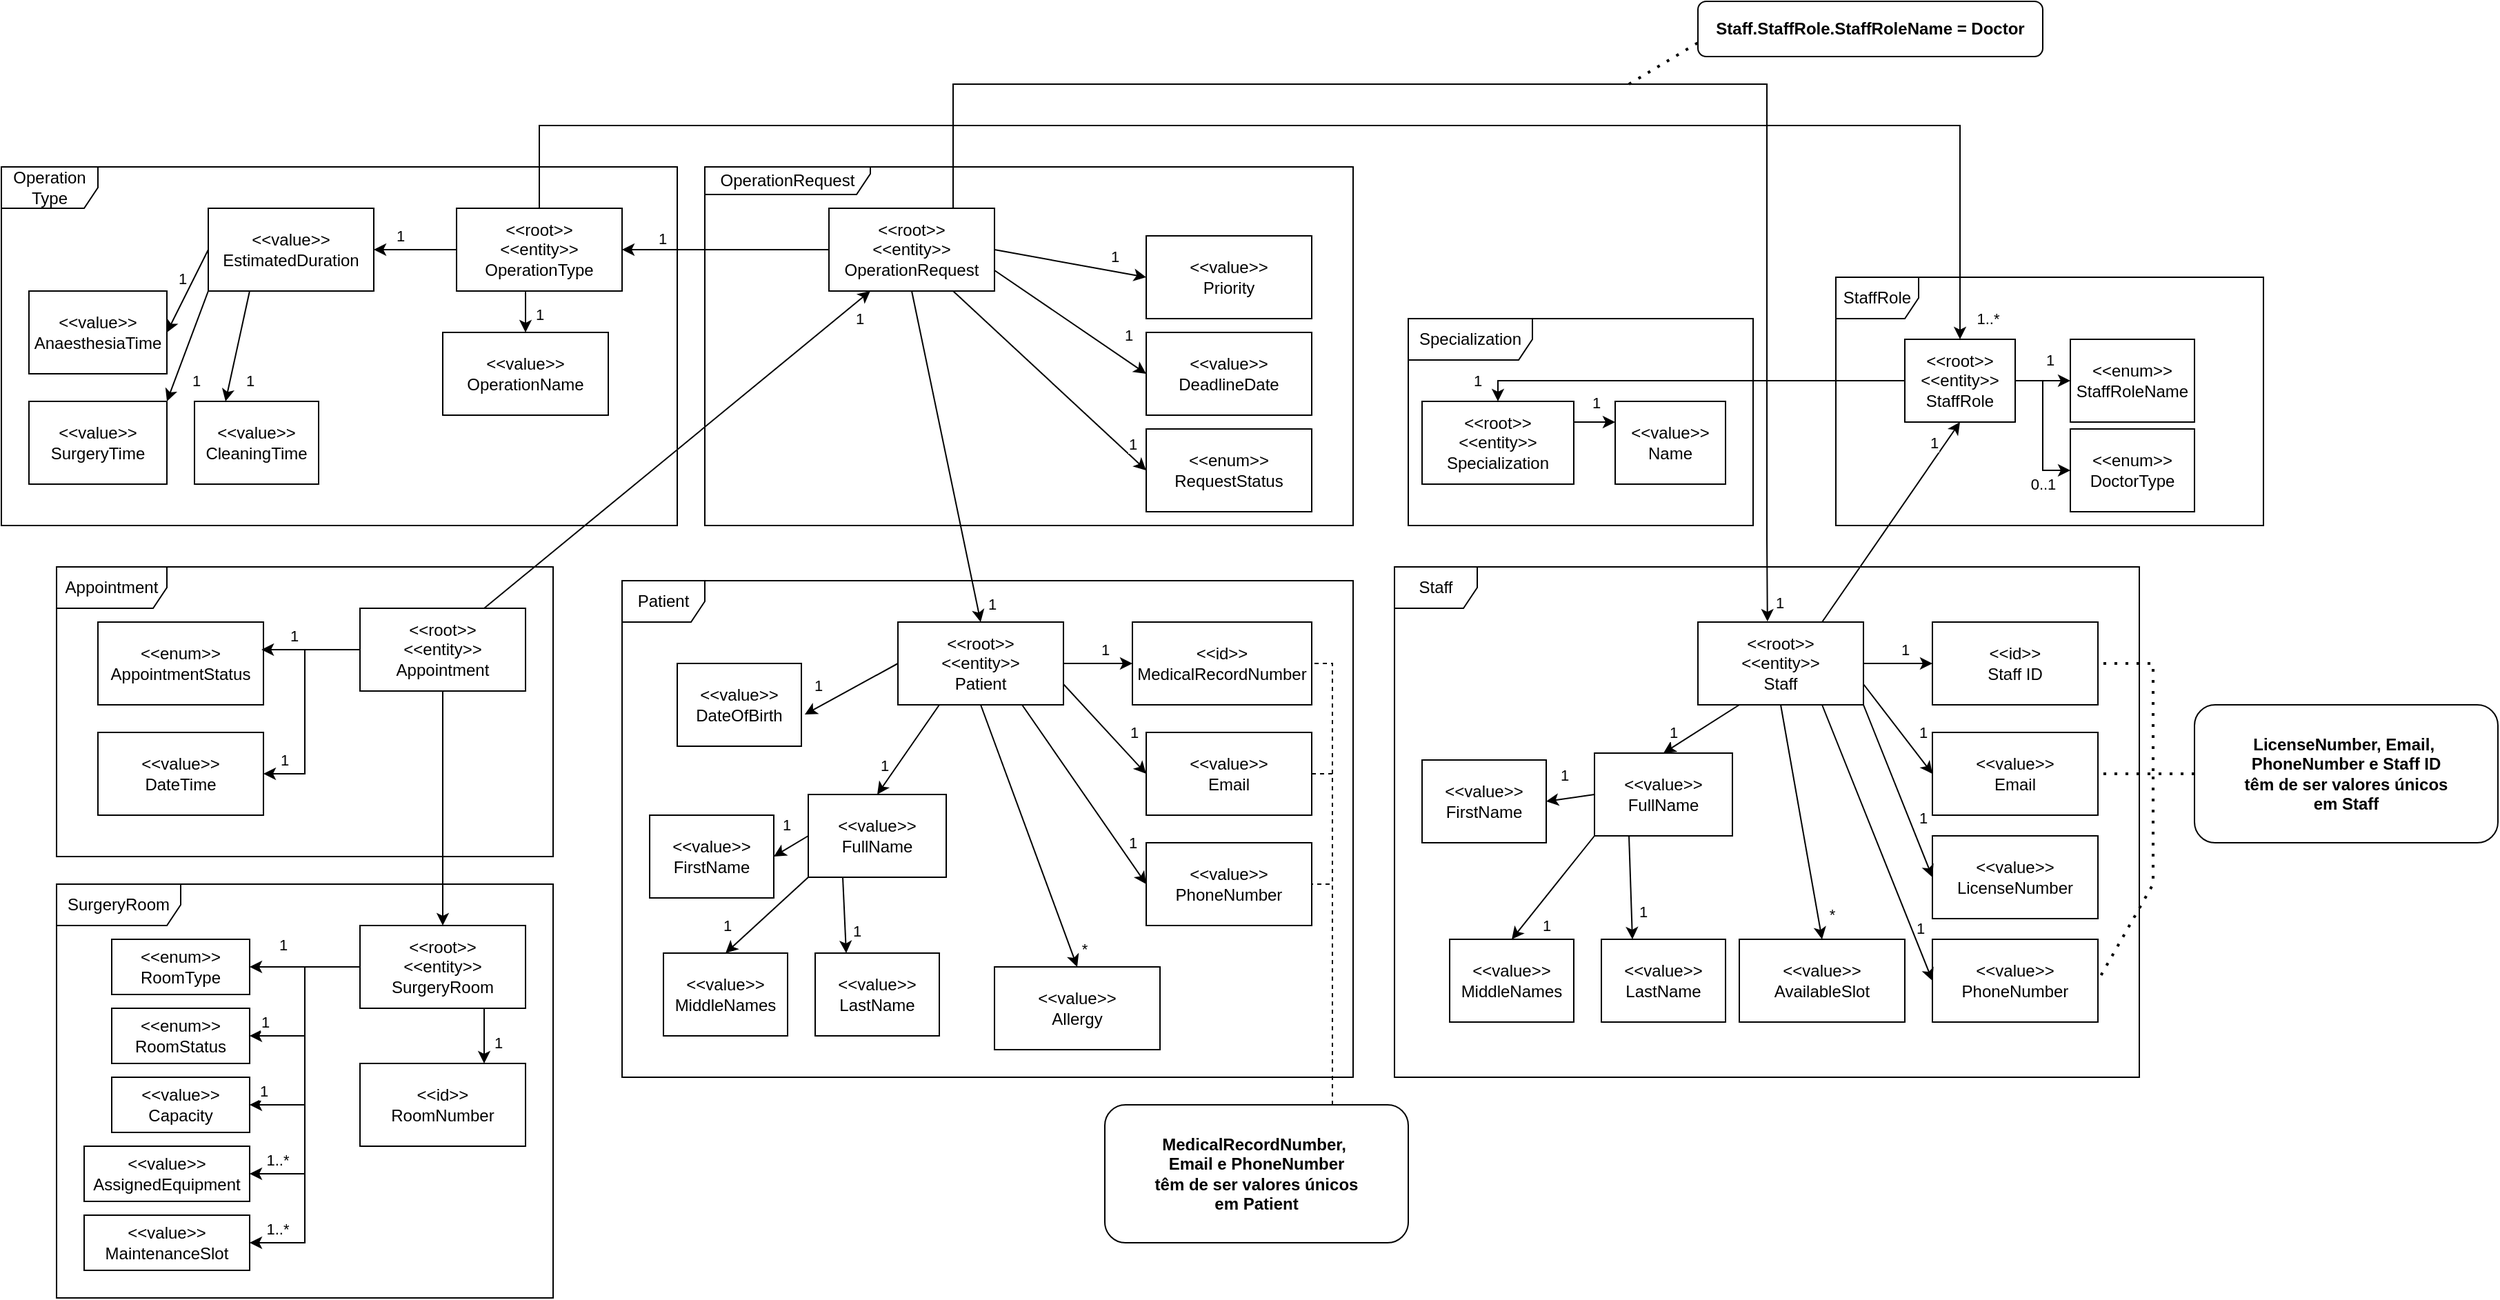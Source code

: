 <mxfile version="24.7.17">
  <diagram name="Página-1" id="4AsMBui_O2mrqk55qG8a">
    <mxGraphModel dx="1441" dy="665" grid="1" gridSize="10" guides="1" tooltips="1" connect="1" arrows="1" fold="1" page="1" pageScale="1" pageWidth="827" pageHeight="1169" math="0" shadow="0">
      <root>
        <mxCell id="0" />
        <mxCell id="1" parent="0" />
        <mxCell id="wt-aQSrJydBZdkq5_UEP-1" value="&amp;lt;&amp;lt;root&amp;gt;&amp;gt;&lt;br&gt;&amp;lt;&amp;lt;entity&amp;gt;&amp;gt;&lt;div&gt;OperationRequest&lt;/div&gt;" style="whiteSpace=wrap;html=1;" parent="1" vertex="1">
          <mxGeometry x="220" y="190" width="120" height="60" as="geometry" />
        </mxCell>
        <mxCell id="00JM_ZhNrvVwOaPGAAfQ-4" style="edgeStyle=orthogonalEdgeStyle;rounded=0;orthogonalLoop=1;jettySize=auto;html=1;exitX=0.5;exitY=1;exitDx=0;exitDy=0;entryX=0.5;entryY=0;entryDx=0;entryDy=0;" parent="1" source="wt-aQSrJydBZdkq5_UEP-2" target="00JM_ZhNrvVwOaPGAAfQ-2" edge="1">
          <mxGeometry relative="1" as="geometry" />
        </mxCell>
        <mxCell id="00JM_ZhNrvVwOaPGAAfQ-6" value="1" style="edgeLabel;html=1;align=center;verticalAlign=middle;resizable=0;points=[];" parent="00JM_ZhNrvVwOaPGAAfQ-4" vertex="1" connectable="0">
          <mxGeometry x="0.36" y="-1" relative="1" as="geometry">
            <mxPoint x="11" as="offset" />
          </mxGeometry>
        </mxCell>
        <mxCell id="eLeBJTTPtMBUgs7N4k0F-1" style="edgeStyle=orthogonalEdgeStyle;rounded=0;orthogonalLoop=1;jettySize=auto;html=1;exitX=0;exitY=0.5;exitDx=0;exitDy=0;entryX=1;entryY=0.5;entryDx=0;entryDy=0;" parent="1" source="wt-aQSrJydBZdkq5_UEP-2" target="00JM_ZhNrvVwOaPGAAfQ-3" edge="1">
          <mxGeometry relative="1" as="geometry" />
        </mxCell>
        <mxCell id="eLeBJTTPtMBUgs7N4k0F-2" value="1" style="edgeLabel;html=1;align=center;verticalAlign=middle;resizable=0;points=[];" parent="eLeBJTTPtMBUgs7N4k0F-1" vertex="1" connectable="0">
          <mxGeometry x="0.384" relative="1" as="geometry">
            <mxPoint y="-10" as="offset" />
          </mxGeometry>
        </mxCell>
        <mxCell id="wt-aQSrJydBZdkq5_UEP-2" value="&amp;lt;&amp;lt;root&amp;gt;&amp;gt;&lt;div&gt;&amp;lt;&amp;lt;entity&amp;gt;&amp;gt;&lt;br&gt;&lt;div&gt;OperationType&lt;/div&gt;&lt;/div&gt;" style="whiteSpace=wrap;html=1;" parent="1" vertex="1">
          <mxGeometry x="-50" y="190" width="120" height="60" as="geometry" />
        </mxCell>
        <mxCell id="wt-aQSrJydBZdkq5_UEP-3" value="" style="endArrow=classic;html=1;rounded=0;exitX=0;exitY=0.5;exitDx=0;exitDy=0;entryX=1;entryY=0.5;entryDx=0;entryDy=0;" parent="1" source="wt-aQSrJydBZdkq5_UEP-1" target="wt-aQSrJydBZdkq5_UEP-2" edge="1">
          <mxGeometry width="50" height="50" relative="1" as="geometry">
            <mxPoint x="350" y="350" as="sourcePoint" />
            <mxPoint x="400" y="300" as="targetPoint" />
          </mxGeometry>
        </mxCell>
        <mxCell id="wt-aQSrJydBZdkq5_UEP-4" value="1" style="edgeLabel;html=1;align=center;verticalAlign=middle;resizable=0;points=[];" parent="wt-aQSrJydBZdkq5_UEP-3" vertex="1" connectable="0">
          <mxGeometry x="0.552" y="2" relative="1" as="geometry">
            <mxPoint x="-5" y="-10" as="offset" />
          </mxGeometry>
        </mxCell>
        <mxCell id="wt-aQSrJydBZdkq5_UEP-6" value="&amp;lt;&amp;lt;root&amp;gt;&amp;gt;&lt;div&gt;&amp;lt;&amp;lt;entity&amp;gt;&amp;gt;&lt;/div&gt;&lt;div&gt;Patient&lt;/div&gt;" style="whiteSpace=wrap;html=1;" parent="1" vertex="1">
          <mxGeometry x="270" y="490" width="120" height="60" as="geometry" />
        </mxCell>
        <mxCell id="wt-aQSrJydBZdkq5_UEP-9" value="" style="endArrow=classic;html=1;rounded=0;exitX=0.5;exitY=1;exitDx=0;exitDy=0;entryX=0.5;entryY=0;entryDx=0;entryDy=0;" parent="1" source="wt-aQSrJydBZdkq5_UEP-1" target="wt-aQSrJydBZdkq5_UEP-6" edge="1">
          <mxGeometry width="50" height="50" relative="1" as="geometry">
            <mxPoint x="330" y="450" as="sourcePoint" />
            <mxPoint x="315" y="470" as="targetPoint" />
          </mxGeometry>
        </mxCell>
        <mxCell id="wt-aQSrJydBZdkq5_UEP-10" value="1" style="edgeLabel;html=1;align=center;verticalAlign=middle;resizable=0;points=[];" parent="wt-aQSrJydBZdkq5_UEP-9" vertex="1" connectable="0">
          <mxGeometry x="0.89" y="-2" relative="1" as="geometry">
            <mxPoint x="12" as="offset" />
          </mxGeometry>
        </mxCell>
        <mxCell id="wt-aQSrJydBZdkq5_UEP-11" value="OperationRequest" style="shape=umlFrame;whiteSpace=wrap;html=1;pointerEvents=0;width=120;height=20;" parent="1" vertex="1">
          <mxGeometry x="130" y="160" width="470" height="260" as="geometry" />
        </mxCell>
        <mxCell id="wt-aQSrJydBZdkq5_UEP-12" value="&amp;lt;&amp;lt;value&amp;gt;&amp;gt;&lt;br&gt;Priority" style="whiteSpace=wrap;html=1;" parent="1" vertex="1">
          <mxGeometry x="450" y="210" width="120" height="60" as="geometry" />
        </mxCell>
        <mxCell id="wt-aQSrJydBZdkq5_UEP-13" value="&amp;lt;&amp;lt;value&amp;gt;&amp;gt;&lt;br&gt;DeadlineDate" style="whiteSpace=wrap;html=1;" parent="1" vertex="1">
          <mxGeometry x="450" y="280" width="120" height="60" as="geometry" />
        </mxCell>
        <mxCell id="wt-aQSrJydBZdkq5_UEP-14" value="" style="endArrow=classic;html=1;rounded=0;exitX=1;exitY=0.5;exitDx=0;exitDy=0;entryX=0;entryY=0.5;entryDx=0;entryDy=0;" parent="1" source="wt-aQSrJydBZdkq5_UEP-1" target="wt-aQSrJydBZdkq5_UEP-12" edge="1">
          <mxGeometry width="50" height="50" relative="1" as="geometry">
            <mxPoint x="440" y="490" as="sourcePoint" />
            <mxPoint x="490" y="440" as="targetPoint" />
          </mxGeometry>
        </mxCell>
        <mxCell id="wt-aQSrJydBZdkq5_UEP-15" value="1" style="edgeLabel;html=1;align=center;verticalAlign=middle;resizable=0;points=[];" parent="wt-aQSrJydBZdkq5_UEP-14" vertex="1" connectable="0">
          <mxGeometry x="0.647" y="2" relative="1" as="geometry">
            <mxPoint x="-4" y="-10" as="offset" />
          </mxGeometry>
        </mxCell>
        <mxCell id="wt-aQSrJydBZdkq5_UEP-16" value="" style="endArrow=classic;html=1;rounded=0;exitX=1;exitY=0.75;exitDx=0;exitDy=0;entryX=0;entryY=0.5;entryDx=0;entryDy=0;" parent="1" source="wt-aQSrJydBZdkq5_UEP-1" target="wt-aQSrJydBZdkq5_UEP-13" edge="1">
          <mxGeometry width="50" height="50" relative="1" as="geometry">
            <mxPoint x="410" y="380" as="sourcePoint" />
            <mxPoint x="460" y="330" as="targetPoint" />
          </mxGeometry>
        </mxCell>
        <mxCell id="wt-aQSrJydBZdkq5_UEP-17" value="1" style="edgeLabel;html=1;align=center;verticalAlign=middle;resizable=0;points=[];" parent="wt-aQSrJydBZdkq5_UEP-16" vertex="1" connectable="0">
          <mxGeometry x="0.735" y="1" relative="1" as="geometry">
            <mxPoint x="1" y="-17" as="offset" />
          </mxGeometry>
        </mxCell>
        <mxCell id="wt-aQSrJydBZdkq5_UEP-18" value="Patient" style="shape=umlFrame;whiteSpace=wrap;html=1;pointerEvents=0;" parent="1" vertex="1">
          <mxGeometry x="70" y="460" width="530" height="360" as="geometry" />
        </mxCell>
        <mxCell id="00JM_ZhNrvVwOaPGAAfQ-1" value="Operation Type" style="shape=umlFrame;whiteSpace=wrap;html=1;pointerEvents=0;width=70;height=30;" parent="1" vertex="1">
          <mxGeometry x="-380" y="160" width="490" height="260" as="geometry" />
        </mxCell>
        <mxCell id="00JM_ZhNrvVwOaPGAAfQ-2" value="&amp;lt;&amp;lt;value&amp;gt;&amp;gt;&lt;div&gt;OperationName&lt;/div&gt;" style="whiteSpace=wrap;html=1;" parent="1" vertex="1">
          <mxGeometry x="-60" y="280" width="120" height="60" as="geometry" />
        </mxCell>
        <mxCell id="00JM_ZhNrvVwOaPGAAfQ-3" value="&amp;lt;&amp;lt;value&amp;gt;&amp;gt;&lt;div&gt;EstimatedDuration&lt;/div&gt;" style="whiteSpace=wrap;html=1;" parent="1" vertex="1">
          <mxGeometry x="-230" y="190" width="120" height="60" as="geometry" />
        </mxCell>
        <mxCell id="00JM_ZhNrvVwOaPGAAfQ-13" value="&amp;lt;&amp;lt;value&amp;gt;&amp;gt;&lt;div&gt;DateOfBirth&lt;/div&gt;" style="whiteSpace=wrap;html=1;" parent="1" vertex="1">
          <mxGeometry x="110" y="520" width="90" height="60" as="geometry" />
        </mxCell>
        <mxCell id="00JM_ZhNrvVwOaPGAAfQ-14" value="" style="endArrow=classic;html=1;rounded=0;exitX=0;exitY=0.5;exitDx=0;exitDy=0;entryX=1.027;entryY=0.617;entryDx=0;entryDy=0;entryPerimeter=0;" parent="1" source="wt-aQSrJydBZdkq5_UEP-6" target="00JM_ZhNrvVwOaPGAAfQ-13" edge="1">
          <mxGeometry width="50" height="50" relative="1" as="geometry">
            <mxPoint x="260" y="580" as="sourcePoint" />
            <mxPoint x="310" y="530" as="targetPoint" />
          </mxGeometry>
        </mxCell>
        <mxCell id="00JM_ZhNrvVwOaPGAAfQ-15" value="1" style="edgeLabel;html=1;align=center;verticalAlign=middle;resizable=0;points=[];" parent="00JM_ZhNrvVwOaPGAAfQ-14" vertex="1" connectable="0">
          <mxGeometry x="0.57" y="-2" relative="1" as="geometry">
            <mxPoint x="-4" y="-12" as="offset" />
          </mxGeometry>
        </mxCell>
        <mxCell id="00JM_ZhNrvVwOaPGAAfQ-16" value="&amp;lt;&amp;lt;id&amp;gt;&amp;gt;&lt;div&gt;MedicalRecordNumber&lt;/div&gt;" style="whiteSpace=wrap;html=1;" parent="1" vertex="1">
          <mxGeometry x="440" y="490" width="130" height="60" as="geometry" />
        </mxCell>
        <mxCell id="00JM_ZhNrvVwOaPGAAfQ-17" value="" style="endArrow=classic;html=1;rounded=0;exitX=1;exitY=0.5;exitDx=0;exitDy=0;entryX=0;entryY=0.5;entryDx=0;entryDy=0;" parent="1" source="wt-aQSrJydBZdkq5_UEP-6" target="00JM_ZhNrvVwOaPGAAfQ-16" edge="1">
          <mxGeometry width="50" height="50" relative="1" as="geometry">
            <mxPoint x="370" y="540" as="sourcePoint" />
            <mxPoint x="420" y="490" as="targetPoint" />
          </mxGeometry>
        </mxCell>
        <mxCell id="00JM_ZhNrvVwOaPGAAfQ-18" value="1" style="edgeLabel;html=1;align=center;verticalAlign=middle;resizable=0;points=[];" parent="00JM_ZhNrvVwOaPGAAfQ-17" vertex="1" connectable="0">
          <mxGeometry x="0.447" y="-2" relative="1" as="geometry">
            <mxPoint x="-6" y="-12" as="offset" />
          </mxGeometry>
        </mxCell>
        <mxCell id="00JM_ZhNrvVwOaPGAAfQ-19" value="&amp;lt;&amp;lt;value&amp;gt;&amp;gt;&lt;div&gt;Email&lt;/div&gt;" style="whiteSpace=wrap;html=1;" parent="1" vertex="1">
          <mxGeometry x="450" y="570" width="120" height="60" as="geometry" />
        </mxCell>
        <mxCell id="00JM_ZhNrvVwOaPGAAfQ-20" value="" style="endArrow=classic;html=1;rounded=0;exitX=1;exitY=0.75;exitDx=0;exitDy=0;entryX=0;entryY=0.5;entryDx=0;entryDy=0;" parent="1" source="wt-aQSrJydBZdkq5_UEP-6" target="00JM_ZhNrvVwOaPGAAfQ-19" edge="1">
          <mxGeometry width="50" height="50" relative="1" as="geometry">
            <mxPoint x="410" y="690" as="sourcePoint" />
            <mxPoint x="460" y="640" as="targetPoint" />
          </mxGeometry>
        </mxCell>
        <mxCell id="00JM_ZhNrvVwOaPGAAfQ-21" value="1" style="edgeLabel;html=1;align=center;verticalAlign=middle;resizable=0;points=[];" parent="00JM_ZhNrvVwOaPGAAfQ-20" vertex="1" connectable="0">
          <mxGeometry x="0.538" y="3" relative="1" as="geometry">
            <mxPoint x="2" y="-13" as="offset" />
          </mxGeometry>
        </mxCell>
        <mxCell id="00JM_ZhNrvVwOaPGAAfQ-22" value="&amp;lt;&amp;lt;value&amp;gt;&amp;gt;&lt;div&gt;PhoneNumber&lt;/div&gt;" style="whiteSpace=wrap;html=1;" parent="1" vertex="1">
          <mxGeometry x="450" y="650" width="120" height="60" as="geometry" />
        </mxCell>
        <mxCell id="00JM_ZhNrvVwOaPGAAfQ-23" value="" style="endArrow=classic;html=1;rounded=0;exitX=0.75;exitY=1;exitDx=0;exitDy=0;entryX=0;entryY=0.5;entryDx=0;entryDy=0;" parent="1" source="wt-aQSrJydBZdkq5_UEP-6" target="00JM_ZhNrvVwOaPGAAfQ-22" edge="1">
          <mxGeometry width="50" height="50" relative="1" as="geometry">
            <mxPoint x="350" y="690" as="sourcePoint" />
            <mxPoint x="400" y="640" as="targetPoint" />
          </mxGeometry>
        </mxCell>
        <mxCell id="00JM_ZhNrvVwOaPGAAfQ-24" value="1" style="edgeLabel;html=1;align=center;verticalAlign=middle;resizable=0;points=[];" parent="00JM_ZhNrvVwOaPGAAfQ-23" vertex="1" connectable="0">
          <mxGeometry x="0.755" relative="1" as="geometry">
            <mxPoint x="1" y="-14" as="offset" />
          </mxGeometry>
        </mxCell>
        <mxCell id="00JM_ZhNrvVwOaPGAAfQ-25" value="&amp;lt;&amp;lt;value&amp;gt;&amp;gt;&lt;div&gt;Allergy&lt;/div&gt;" style="whiteSpace=wrap;html=1;" parent="1" vertex="1">
          <mxGeometry x="340" y="740" width="120" height="60" as="geometry" />
        </mxCell>
        <mxCell id="00JM_ZhNrvVwOaPGAAfQ-26" value="" style="endArrow=classic;html=1;rounded=0;exitX=0.5;exitY=1;exitDx=0;exitDy=0;entryX=0.5;entryY=0;entryDx=0;entryDy=0;" parent="1" source="wt-aQSrJydBZdkq5_UEP-6" target="00JM_ZhNrvVwOaPGAAfQ-25" edge="1">
          <mxGeometry width="50" height="50" relative="1" as="geometry">
            <mxPoint x="300" y="690" as="sourcePoint" />
            <mxPoint x="350" y="640" as="targetPoint" />
          </mxGeometry>
        </mxCell>
        <mxCell id="00JM_ZhNrvVwOaPGAAfQ-27" value="*" style="edgeLabel;html=1;align=center;verticalAlign=middle;resizable=0;points=[];" parent="00JM_ZhNrvVwOaPGAAfQ-26" vertex="1" connectable="0">
          <mxGeometry x="0.864" y="1" relative="1" as="geometry">
            <mxPoint x="9" as="offset" />
          </mxGeometry>
        </mxCell>
        <mxCell id="00JM_ZhNrvVwOaPGAAfQ-28" value="&amp;lt;&amp;lt;root&amp;gt;&amp;gt;&lt;div&gt;&amp;lt;&amp;lt;entity&amp;gt;&amp;gt;&lt;/div&gt;&lt;div&gt;Staff&lt;/div&gt;" style="whiteSpace=wrap;html=1;" parent="1" vertex="1">
          <mxGeometry x="850" y="490" width="120" height="60" as="geometry" />
        </mxCell>
        <mxCell id="00JM_ZhNrvVwOaPGAAfQ-30" value="Staff" style="shape=umlFrame;whiteSpace=wrap;html=1;pointerEvents=0;" parent="1" vertex="1">
          <mxGeometry x="630" y="450" width="540" height="370" as="geometry" />
        </mxCell>
        <mxCell id="00JM_ZhNrvVwOaPGAAfQ-31" value="&amp;lt;&amp;lt;value&amp;gt;&amp;gt;&lt;div&gt;FullName&lt;/div&gt;" style="whiteSpace=wrap;html=1;" parent="1" vertex="1">
          <mxGeometry x="775" y="585" width="100" height="60" as="geometry" />
        </mxCell>
        <mxCell id="00JM_ZhNrvVwOaPGAAfQ-34" value="&amp;lt;&amp;lt;value&amp;gt;&amp;gt;&lt;div&gt;FirstName&lt;/div&gt;" style="whiteSpace=wrap;html=1;" parent="1" vertex="1">
          <mxGeometry x="650" y="590" width="90" height="60" as="geometry" />
        </mxCell>
        <mxCell id="00JM_ZhNrvVwOaPGAAfQ-35" value="&amp;lt;&amp;lt;value&amp;gt;&amp;gt;&lt;div&gt;LastName&lt;/div&gt;" style="whiteSpace=wrap;html=1;" parent="1" vertex="1">
          <mxGeometry x="780" y="720" width="90" height="60" as="geometry" />
        </mxCell>
        <mxCell id="00JM_ZhNrvVwOaPGAAfQ-41" value="" style="endArrow=classic;html=1;rounded=0;exitX=0.75;exitY=0;exitDx=0;exitDy=0;entryX=0.5;entryY=1;entryDx=0;entryDy=0;" parent="1" source="00JM_ZhNrvVwOaPGAAfQ-28" target="v8suukQ3Q1kWvmqkOaev-53" edge="1">
          <mxGeometry width="50" height="50" relative="1" as="geometry">
            <mxPoint x="960" y="500" as="sourcePoint" />
            <mxPoint x="870" y="340" as="targetPoint" />
          </mxGeometry>
        </mxCell>
        <mxCell id="00JM_ZhNrvVwOaPGAAfQ-42" value="1" style="edgeLabel;html=1;align=center;verticalAlign=middle;resizable=0;points=[];" parent="00JM_ZhNrvVwOaPGAAfQ-41" vertex="1" connectable="0">
          <mxGeometry x="0.57" y="-2" relative="1" as="geometry">
            <mxPoint y="-17" as="offset" />
          </mxGeometry>
        </mxCell>
        <mxCell id="00JM_ZhNrvVwOaPGAAfQ-43" value="&amp;lt;&amp;lt;id&amp;gt;&amp;gt;&lt;div&gt;Staff ID&lt;/div&gt;" style="whiteSpace=wrap;html=1;" parent="1" vertex="1">
          <mxGeometry x="1020" y="490" width="120" height="60" as="geometry" />
        </mxCell>
        <mxCell id="00JM_ZhNrvVwOaPGAAfQ-44" value="" style="endArrow=classic;html=1;rounded=0;exitX=1;exitY=0.5;exitDx=0;exitDy=0;entryX=0;entryY=0.5;entryDx=0;entryDy=0;" parent="1" source="00JM_ZhNrvVwOaPGAAfQ-28" target="00JM_ZhNrvVwOaPGAAfQ-43" edge="1">
          <mxGeometry width="50" height="50" relative="1" as="geometry">
            <mxPoint x="940" y="540" as="sourcePoint" />
            <mxPoint x="990" y="490" as="targetPoint" />
          </mxGeometry>
        </mxCell>
        <mxCell id="00JM_ZhNrvVwOaPGAAfQ-45" value="1" style="edgeLabel;html=1;align=center;verticalAlign=middle;resizable=0;points=[];" parent="00JM_ZhNrvVwOaPGAAfQ-44" vertex="1" connectable="0">
          <mxGeometry x="0.447" y="-2" relative="1" as="geometry">
            <mxPoint x="-6" y="-12" as="offset" />
          </mxGeometry>
        </mxCell>
        <mxCell id="00JM_ZhNrvVwOaPGAAfQ-46" value="&amp;lt;&amp;lt;value&amp;gt;&amp;gt;&lt;div&gt;Email&lt;/div&gt;" style="whiteSpace=wrap;html=1;" parent="1" vertex="1">
          <mxGeometry x="1020" y="570" width="120" height="60" as="geometry" />
        </mxCell>
        <mxCell id="00JM_ZhNrvVwOaPGAAfQ-47" value="" style="endArrow=classic;html=1;rounded=0;exitX=1;exitY=0.75;exitDx=0;exitDy=0;entryX=0;entryY=0.5;entryDx=0;entryDy=0;" parent="1" source="00JM_ZhNrvVwOaPGAAfQ-28" target="00JM_ZhNrvVwOaPGAAfQ-46" edge="1">
          <mxGeometry width="50" height="50" relative="1" as="geometry">
            <mxPoint x="980" y="690" as="sourcePoint" />
            <mxPoint x="1030" y="640" as="targetPoint" />
          </mxGeometry>
        </mxCell>
        <mxCell id="00JM_ZhNrvVwOaPGAAfQ-48" value="1" style="edgeLabel;html=1;align=center;verticalAlign=middle;resizable=0;points=[];" parent="00JM_ZhNrvVwOaPGAAfQ-47" vertex="1" connectable="0">
          <mxGeometry x="0.538" y="3" relative="1" as="geometry">
            <mxPoint x="2" y="-13" as="offset" />
          </mxGeometry>
        </mxCell>
        <mxCell id="00JM_ZhNrvVwOaPGAAfQ-49" value="&amp;lt;&amp;lt;value&amp;gt;&amp;gt;&lt;div&gt;PhoneNumber&lt;/div&gt;" style="whiteSpace=wrap;html=1;" parent="1" vertex="1">
          <mxGeometry x="1020" y="720" width="120" height="60" as="geometry" />
        </mxCell>
        <mxCell id="00JM_ZhNrvVwOaPGAAfQ-50" value="" style="endArrow=classic;html=1;rounded=0;exitX=0.75;exitY=1;exitDx=0;exitDy=0;entryX=0;entryY=0.5;entryDx=0;entryDy=0;" parent="1" source="00JM_ZhNrvVwOaPGAAfQ-28" target="00JM_ZhNrvVwOaPGAAfQ-49" edge="1">
          <mxGeometry width="50" height="50" relative="1" as="geometry">
            <mxPoint x="920" y="690" as="sourcePoint" />
            <mxPoint x="970" y="640" as="targetPoint" />
          </mxGeometry>
        </mxCell>
        <mxCell id="00JM_ZhNrvVwOaPGAAfQ-51" value="1" style="edgeLabel;html=1;align=center;verticalAlign=middle;resizable=0;points=[];" parent="00JM_ZhNrvVwOaPGAAfQ-50" vertex="1" connectable="0">
          <mxGeometry x="0.755" relative="1" as="geometry">
            <mxPoint x="1" y="-14" as="offset" />
          </mxGeometry>
        </mxCell>
        <mxCell id="00JM_ZhNrvVwOaPGAAfQ-55" value="&amp;lt;&amp;lt;root&amp;gt;&amp;gt;&lt;div&gt;&amp;lt;&amp;lt;entity&amp;gt;&amp;gt;&lt;br&gt;&lt;div&gt;Specialization&lt;/div&gt;&lt;/div&gt;" style="whiteSpace=wrap;html=1;" parent="1" vertex="1">
          <mxGeometry x="650" y="330" width="110" height="60" as="geometry" />
        </mxCell>
        <mxCell id="00JM_ZhNrvVwOaPGAAfQ-56" value="&amp;lt;&amp;lt;value&amp;gt;&amp;gt;&lt;div&gt;AvailableSlot&lt;/div&gt;" style="whiteSpace=wrap;html=1;" parent="1" vertex="1">
          <mxGeometry x="880" y="720" width="120" height="60" as="geometry" />
        </mxCell>
        <mxCell id="00JM_ZhNrvVwOaPGAAfQ-60" value="&lt;b&gt;LicenseNumber, Email,&amp;nbsp;&lt;/b&gt;&lt;div&gt;&lt;b style=&quot;background-color: initial;&quot;&gt;PhoneNumber e Staff ID&lt;/b&gt;&lt;div&gt;&lt;div&gt;&lt;b&gt;têm de ser valores únicos&lt;/b&gt;&lt;/div&gt;&lt;/div&gt;&lt;div&gt;&lt;b&gt;em Staff&lt;/b&gt;&lt;/div&gt;&lt;/div&gt;" style="rounded=1;whiteSpace=wrap;html=1;" parent="1" vertex="1">
          <mxGeometry x="1210" y="550" width="220" height="100" as="geometry" />
        </mxCell>
        <mxCell id="00JM_ZhNrvVwOaPGAAfQ-61" value="" style="endArrow=none;dashed=1;html=1;dashPattern=1 3;strokeWidth=2;rounded=0;entryX=1;entryY=0.5;entryDx=0;entryDy=0;exitX=0;exitY=0.5;exitDx=0;exitDy=0;" parent="1" source="00JM_ZhNrvVwOaPGAAfQ-60" target="00JM_ZhNrvVwOaPGAAfQ-43" edge="1">
          <mxGeometry width="50" height="50" relative="1" as="geometry">
            <mxPoint x="1230" y="560" as="sourcePoint" />
            <mxPoint x="1280" y="510" as="targetPoint" />
            <Array as="points">
              <mxPoint x="1180" y="600" />
              <mxPoint x="1180" y="520" />
            </Array>
          </mxGeometry>
        </mxCell>
        <mxCell id="00JM_ZhNrvVwOaPGAAfQ-62" value="" style="endArrow=none;dashed=1;html=1;dashPattern=1 3;strokeWidth=2;rounded=0;entryX=1;entryY=0.5;entryDx=0;entryDy=0;exitX=0;exitY=0.5;exitDx=0;exitDy=0;" parent="1" source="00JM_ZhNrvVwOaPGAAfQ-60" target="00JM_ZhNrvVwOaPGAAfQ-46" edge="1">
          <mxGeometry width="50" height="50" relative="1" as="geometry">
            <mxPoint x="1220" y="600" as="sourcePoint" />
            <mxPoint x="1150" y="530" as="targetPoint" />
          </mxGeometry>
        </mxCell>
        <mxCell id="00JM_ZhNrvVwOaPGAAfQ-63" value="" style="endArrow=none;dashed=1;html=1;dashPattern=1 3;strokeWidth=2;rounded=0;entryX=1;entryY=0.5;entryDx=0;entryDy=0;exitX=0;exitY=0.5;exitDx=0;exitDy=0;" parent="1" source="00JM_ZhNrvVwOaPGAAfQ-60" target="00JM_ZhNrvVwOaPGAAfQ-49" edge="1">
          <mxGeometry width="50" height="50" relative="1" as="geometry">
            <mxPoint x="1230" y="610" as="sourcePoint" />
            <mxPoint x="1160" y="540" as="targetPoint" />
            <Array as="points">
              <mxPoint x="1180" y="600" />
              <mxPoint x="1180" y="680" />
            </Array>
          </mxGeometry>
        </mxCell>
        <mxCell id="00JM_ZhNrvVwOaPGAAfQ-64" value="&lt;b&gt;MedicalRecordNumber,&amp;nbsp;&lt;/b&gt;&lt;div&gt;&lt;b&gt;Email&amp;nbsp;&lt;/b&gt;&lt;b style=&quot;background-color: initial;&quot;&gt;e PhoneNumber&lt;/b&gt;&lt;div&gt;&lt;div&gt;&lt;b&gt;têm de ser valores únicos&lt;/b&gt;&lt;/div&gt;&lt;/div&gt;&lt;/div&gt;&lt;div&gt;&lt;b&gt;em Patient&lt;/b&gt;&lt;/div&gt;" style="rounded=1;whiteSpace=wrap;html=1;" parent="1" vertex="1">
          <mxGeometry x="420" y="840" width="220" height="100" as="geometry" />
        </mxCell>
        <mxCell id="00JM_ZhNrvVwOaPGAAfQ-65" value="" style="endArrow=none;dashed=1;html=1;rounded=0;exitX=0.75;exitY=0;exitDx=0;exitDy=0;entryX=1;entryY=0.5;entryDx=0;entryDy=0;" parent="1" source="00JM_ZhNrvVwOaPGAAfQ-64" target="00JM_ZhNrvVwOaPGAAfQ-22" edge="1">
          <mxGeometry width="50" height="50" relative="1" as="geometry">
            <mxPoint x="520" y="760" as="sourcePoint" />
            <mxPoint x="570" y="710" as="targetPoint" />
            <Array as="points">
              <mxPoint x="585" y="680" />
            </Array>
          </mxGeometry>
        </mxCell>
        <mxCell id="00JM_ZhNrvVwOaPGAAfQ-66" value="" style="endArrow=none;dashed=1;html=1;rounded=0;exitX=0.75;exitY=0;exitDx=0;exitDy=0;entryX=1;entryY=0.5;entryDx=0;entryDy=0;" parent="1" target="00JM_ZhNrvVwOaPGAAfQ-19" edge="1">
          <mxGeometry width="50" height="50" relative="1" as="geometry">
            <mxPoint x="585" y="840" as="sourcePoint" />
            <mxPoint x="570" y="680" as="targetPoint" />
            <Array as="points">
              <mxPoint x="585" y="600" />
            </Array>
          </mxGeometry>
        </mxCell>
        <mxCell id="00JM_ZhNrvVwOaPGAAfQ-67" value="" style="endArrow=none;dashed=1;html=1;rounded=0;exitX=0.75;exitY=0;exitDx=0;exitDy=0;entryX=1;entryY=0.5;entryDx=0;entryDy=0;" parent="1" target="00JM_ZhNrvVwOaPGAAfQ-16" edge="1">
          <mxGeometry width="50" height="50" relative="1" as="geometry">
            <mxPoint x="585" y="840" as="sourcePoint" />
            <mxPoint x="570" y="680" as="targetPoint" />
            <Array as="points">
              <mxPoint x="585" y="520" />
            </Array>
          </mxGeometry>
        </mxCell>
        <mxCell id="00JM_ZhNrvVwOaPGAAfQ-70" value="Appointment" style="shape=umlFrame;whiteSpace=wrap;html=1;pointerEvents=0;width=80;height=30;" parent="1" vertex="1">
          <mxGeometry x="-340" y="450" width="360" height="210" as="geometry" />
        </mxCell>
        <mxCell id="00JM_ZhNrvVwOaPGAAfQ-71" value="&amp;lt;&amp;lt;root&amp;gt;&amp;gt;&lt;div&gt;&amp;lt;&amp;lt;entity&amp;gt;&amp;gt;&lt;/div&gt;&lt;div&gt;Appointment&lt;/div&gt;" style="whiteSpace=wrap;html=1;" parent="1" vertex="1">
          <mxGeometry x="-120" y="480" width="120" height="60" as="geometry" />
        </mxCell>
        <mxCell id="00JM_ZhNrvVwOaPGAAfQ-72" value="" style="endArrow=classic;html=1;rounded=0;exitX=0.75;exitY=0;exitDx=0;exitDy=0;entryX=0.25;entryY=1;entryDx=0;entryDy=0;" parent="1" source="00JM_ZhNrvVwOaPGAAfQ-71" target="wt-aQSrJydBZdkq5_UEP-1" edge="1">
          <mxGeometry width="50" height="50" relative="1" as="geometry">
            <mxPoint x="120" y="520" as="sourcePoint" />
            <mxPoint x="170" y="470" as="targetPoint" />
          </mxGeometry>
        </mxCell>
        <mxCell id="00JM_ZhNrvVwOaPGAAfQ-73" value="1" style="edgeLabel;html=1;align=center;verticalAlign=middle;resizable=0;points=[];" parent="00JM_ZhNrvVwOaPGAAfQ-72" vertex="1" connectable="0">
          <mxGeometry x="0.865" y="-2" relative="1" as="geometry">
            <mxPoint x="9" y="3" as="offset" />
          </mxGeometry>
        </mxCell>
        <mxCell id="00JM_ZhNrvVwOaPGAAfQ-74" value="&amp;lt;&amp;lt;value&amp;gt;&amp;gt;&lt;div&gt;DateTime&lt;/div&gt;" style="whiteSpace=wrap;html=1;" parent="1" vertex="1">
          <mxGeometry x="-310" y="570" width="120" height="60" as="geometry" />
        </mxCell>
        <mxCell id="00JM_ZhNrvVwOaPGAAfQ-77" value="&amp;lt;&amp;lt;enum&amp;gt;&amp;gt;&lt;div&gt;AppointmentStatus&lt;/div&gt;" style="whiteSpace=wrap;html=1;" parent="1" vertex="1">
          <mxGeometry x="-310" y="490" width="120" height="60" as="geometry" />
        </mxCell>
        <mxCell id="00JM_ZhNrvVwOaPGAAfQ-82" style="edgeStyle=orthogonalEdgeStyle;rounded=0;orthogonalLoop=1;jettySize=auto;html=1;exitX=0;exitY=0.5;exitDx=0;exitDy=0;entryX=0.988;entryY=0.333;entryDx=0;entryDy=0;entryPerimeter=0;" parent="1" source="00JM_ZhNrvVwOaPGAAfQ-71" target="00JM_ZhNrvVwOaPGAAfQ-77" edge="1">
          <mxGeometry relative="1" as="geometry" />
        </mxCell>
        <mxCell id="00JM_ZhNrvVwOaPGAAfQ-83" value="1" style="edgeLabel;html=1;align=center;verticalAlign=middle;resizable=0;points=[];" parent="00JM_ZhNrvVwOaPGAAfQ-82" vertex="1" connectable="0">
          <mxGeometry x="0.342" y="2" relative="1" as="geometry">
            <mxPoint y="-12" as="offset" />
          </mxGeometry>
        </mxCell>
        <mxCell id="00JM_ZhNrvVwOaPGAAfQ-84" value="" style="endArrow=classic;html=1;rounded=0;exitX=0;exitY=0.5;exitDx=0;exitDy=0;entryX=1;entryY=0.5;entryDx=0;entryDy=0;" parent="1" source="00JM_ZhNrvVwOaPGAAfQ-71" target="00JM_ZhNrvVwOaPGAAfQ-74" edge="1">
          <mxGeometry width="50" height="50" relative="1" as="geometry">
            <mxPoint x="-190" y="630" as="sourcePoint" />
            <mxPoint x="-140" y="580" as="targetPoint" />
            <Array as="points">
              <mxPoint x="-160" y="510" />
              <mxPoint x="-160" y="600" />
            </Array>
          </mxGeometry>
        </mxCell>
        <mxCell id="00JM_ZhNrvVwOaPGAAfQ-85" value="1" style="edgeLabel;html=1;align=center;verticalAlign=middle;resizable=0;points=[];" parent="00JM_ZhNrvVwOaPGAAfQ-84" vertex="1" connectable="0">
          <mxGeometry x="0.82" relative="1" as="geometry">
            <mxPoint y="-10" as="offset" />
          </mxGeometry>
        </mxCell>
        <mxCell id="00JM_ZhNrvVwOaPGAAfQ-87" value="SurgeryRoom" style="shape=umlFrame;whiteSpace=wrap;html=1;pointerEvents=0;width=90;height=30;" parent="1" vertex="1">
          <mxGeometry x="-340" y="680" width="360" height="300" as="geometry" />
        </mxCell>
        <mxCell id="00JM_ZhNrvVwOaPGAAfQ-93" value="&amp;lt;&amp;lt;root&amp;gt;&amp;gt;&lt;div&gt;&amp;lt;&amp;lt;entity&amp;gt;&amp;gt;&lt;/div&gt;&lt;div&gt;SurgeryRoom&lt;/div&gt;" style="whiteSpace=wrap;html=1;" parent="1" vertex="1">
          <mxGeometry x="-120" y="710" width="120" height="60" as="geometry" />
        </mxCell>
        <mxCell id="00JM_ZhNrvVwOaPGAAfQ-94" value="&amp;lt;&amp;lt;id&amp;gt;&amp;gt;&lt;div&gt;RoomNumber&lt;/div&gt;" style="whiteSpace=wrap;html=1;" parent="1" vertex="1">
          <mxGeometry x="-120" y="810" width="120" height="60" as="geometry" />
        </mxCell>
        <mxCell id="00JM_ZhNrvVwOaPGAAfQ-96" value="Specialization" style="shape=umlFrame;whiteSpace=wrap;html=1;pointerEvents=0;width=90;height=30;" parent="1" vertex="1">
          <mxGeometry x="640" y="270" width="250" height="150" as="geometry" />
        </mxCell>
        <mxCell id="00JM_ZhNrvVwOaPGAAfQ-98" value="" style="endArrow=classic;html=1;rounded=0;exitX=0.75;exitY=1;exitDx=0;exitDy=0;entryX=0.75;entryY=0;entryDx=0;entryDy=0;" parent="1" source="00JM_ZhNrvVwOaPGAAfQ-93" target="00JM_ZhNrvVwOaPGAAfQ-94" edge="1">
          <mxGeometry width="50" height="50" relative="1" as="geometry">
            <mxPoint x="-80" y="800" as="sourcePoint" />
            <mxPoint x="-30" y="750" as="targetPoint" />
          </mxGeometry>
        </mxCell>
        <mxCell id="00JM_ZhNrvVwOaPGAAfQ-99" value="1" style="edgeLabel;html=1;align=center;verticalAlign=middle;resizable=0;points=[];" parent="00JM_ZhNrvVwOaPGAAfQ-98" vertex="1" connectable="0">
          <mxGeometry x="0.399" y="1" relative="1" as="geometry">
            <mxPoint x="9" y="-3" as="offset" />
          </mxGeometry>
        </mxCell>
        <mxCell id="00JM_ZhNrvVwOaPGAAfQ-100" value="&amp;lt;&amp;lt;enum&amp;gt;&amp;gt;&lt;div&gt;RoomType&lt;/div&gt;" style="whiteSpace=wrap;html=1;" parent="1" vertex="1">
          <mxGeometry x="-300" y="720" width="100" height="40" as="geometry" />
        </mxCell>
        <mxCell id="00JM_ZhNrvVwOaPGAAfQ-101" value="" style="endArrow=classic;html=1;rounded=0;exitX=0;exitY=0.5;exitDx=0;exitDy=0;entryX=1;entryY=0.5;entryDx=0;entryDy=0;" parent="1" source="00JM_ZhNrvVwOaPGAAfQ-93" target="00JM_ZhNrvVwOaPGAAfQ-100" edge="1">
          <mxGeometry width="50" height="50" relative="1" as="geometry">
            <mxPoint x="-220" y="770" as="sourcePoint" />
            <mxPoint x="-170" y="720" as="targetPoint" />
          </mxGeometry>
        </mxCell>
        <mxCell id="00JM_ZhNrvVwOaPGAAfQ-102" value="1" style="edgeLabel;html=1;align=center;verticalAlign=middle;resizable=0;points=[];" parent="00JM_ZhNrvVwOaPGAAfQ-101" vertex="1" connectable="0">
          <mxGeometry x="0.297" y="-1" relative="1" as="geometry">
            <mxPoint x="-4" y="-15" as="offset" />
          </mxGeometry>
        </mxCell>
        <mxCell id="00JM_ZhNrvVwOaPGAAfQ-103" value="&amp;lt;&amp;lt;enum&amp;gt;&amp;gt;&lt;div&gt;RoomStatus&lt;/div&gt;" style="whiteSpace=wrap;html=1;" parent="1" vertex="1">
          <mxGeometry x="-300" y="770" width="100" height="40" as="geometry" />
        </mxCell>
        <mxCell id="00JM_ZhNrvVwOaPGAAfQ-104" value="" style="endArrow=classic;html=1;rounded=0;exitX=0;exitY=0.5;exitDx=0;exitDy=0;entryX=1;entryY=0.5;entryDx=0;entryDy=0;" parent="1" target="00JM_ZhNrvVwOaPGAAfQ-103" edge="1">
          <mxGeometry width="50" height="50" relative="1" as="geometry">
            <mxPoint x="-140" y="740" as="sourcePoint" />
            <mxPoint x="-170" y="740" as="targetPoint" />
            <Array as="points">
              <mxPoint x="-160" y="740" />
              <mxPoint x="-160" y="790" />
            </Array>
          </mxGeometry>
        </mxCell>
        <mxCell id="00JM_ZhNrvVwOaPGAAfQ-105" value="1" style="edgeLabel;html=1;align=center;verticalAlign=middle;resizable=0;points=[];" parent="00JM_ZhNrvVwOaPGAAfQ-104" vertex="1" connectable="0">
          <mxGeometry x="0.297" y="-1" relative="1" as="geometry">
            <mxPoint x="-28" y="-9" as="offset" />
          </mxGeometry>
        </mxCell>
        <mxCell id="00JM_ZhNrvVwOaPGAAfQ-106" value="&amp;lt;&amp;lt;value&amp;gt;&amp;gt;&lt;div&gt;Capacity&lt;/div&gt;" style="whiteSpace=wrap;html=1;" parent="1" vertex="1">
          <mxGeometry x="-300" y="820" width="100" height="40" as="geometry" />
        </mxCell>
        <mxCell id="00JM_ZhNrvVwOaPGAAfQ-107" value="" style="endArrow=classic;html=1;rounded=0;exitX=0;exitY=0.5;exitDx=0;exitDy=0;entryX=1;entryY=0.5;entryDx=0;entryDy=0;" parent="1" target="00JM_ZhNrvVwOaPGAAfQ-106" edge="1">
          <mxGeometry width="50" height="50" relative="1" as="geometry">
            <mxPoint x="-120" y="740" as="sourcePoint" />
            <mxPoint x="-180" y="790" as="targetPoint" />
            <Array as="points">
              <mxPoint x="-160" y="740" />
              <mxPoint x="-160" y="840" />
            </Array>
          </mxGeometry>
        </mxCell>
        <mxCell id="00JM_ZhNrvVwOaPGAAfQ-108" value="1" style="edgeLabel;html=1;align=center;verticalAlign=middle;resizable=0;points=[];" parent="00JM_ZhNrvVwOaPGAAfQ-107" vertex="1" connectable="0">
          <mxGeometry x="0.297" y="-1" relative="1" as="geometry">
            <mxPoint x="-29" y="13" as="offset" />
          </mxGeometry>
        </mxCell>
        <mxCell id="00JM_ZhNrvVwOaPGAAfQ-109" value="&amp;lt;&amp;lt;value&amp;gt;&amp;gt;&lt;div&gt;AssignedEquipment&lt;/div&gt;" style="whiteSpace=wrap;html=1;" parent="1" vertex="1">
          <mxGeometry x="-320" y="870" width="120" height="40" as="geometry" />
        </mxCell>
        <mxCell id="00JM_ZhNrvVwOaPGAAfQ-110" value="" style="endArrow=classic;html=1;rounded=0;exitX=0;exitY=0.5;exitDx=0;exitDy=0;entryX=1;entryY=0.5;entryDx=0;entryDy=0;" parent="1" target="00JM_ZhNrvVwOaPGAAfQ-109" edge="1">
          <mxGeometry width="50" height="50" relative="1" as="geometry">
            <mxPoint x="-120" y="740" as="sourcePoint" />
            <mxPoint x="-190" y="890" as="targetPoint" />
            <Array as="points">
              <mxPoint x="-160" y="740" />
              <mxPoint x="-160" y="890" />
            </Array>
          </mxGeometry>
        </mxCell>
        <mxCell id="00JM_ZhNrvVwOaPGAAfQ-111" value="1..*" style="edgeLabel;html=1;align=center;verticalAlign=middle;resizable=0;points=[];" parent="00JM_ZhNrvVwOaPGAAfQ-110" vertex="1" connectable="0">
          <mxGeometry x="0.297" y="-1" relative="1" as="geometry">
            <mxPoint x="-19" y="31" as="offset" />
          </mxGeometry>
        </mxCell>
        <mxCell id="00JM_ZhNrvVwOaPGAAfQ-112" value="&amp;lt;&amp;lt;value&amp;gt;&amp;gt;&lt;div&gt;MaintenanceSlot&lt;/div&gt;" style="whiteSpace=wrap;html=1;" parent="1" vertex="1">
          <mxGeometry x="-320" y="920" width="120" height="40" as="geometry" />
        </mxCell>
        <mxCell id="00JM_ZhNrvVwOaPGAAfQ-113" value="" style="endArrow=classic;html=1;rounded=0;exitX=0;exitY=0.5;exitDx=0;exitDy=0;entryX=1;entryY=0.5;entryDx=0;entryDy=0;" parent="1" target="00JM_ZhNrvVwOaPGAAfQ-112" edge="1">
          <mxGeometry width="50" height="50" relative="1" as="geometry">
            <mxPoint x="-120" y="740" as="sourcePoint" />
            <mxPoint x="-200" y="890" as="targetPoint" />
            <Array as="points">
              <mxPoint x="-160" y="740" />
              <mxPoint x="-160" y="940" />
            </Array>
          </mxGeometry>
        </mxCell>
        <mxCell id="00JM_ZhNrvVwOaPGAAfQ-114" value="1..*" style="edgeLabel;html=1;align=center;verticalAlign=middle;resizable=0;points=[];" parent="00JM_ZhNrvVwOaPGAAfQ-113" vertex="1" connectable="0">
          <mxGeometry x="0.297" y="-1" relative="1" as="geometry">
            <mxPoint x="-19" y="48" as="offset" />
          </mxGeometry>
        </mxCell>
        <mxCell id="8S-xRrLJWilpk1Cq8pcS-2" value="" style="endArrow=classic;html=1;rounded=0;exitX=0.5;exitY=1;exitDx=0;exitDy=0;entryX=0.5;entryY=0;entryDx=0;entryDy=0;" parent="1" source="00JM_ZhNrvVwOaPGAAfQ-71" target="00JM_ZhNrvVwOaPGAAfQ-93" edge="1">
          <mxGeometry width="50" height="50" relative="1" as="geometry">
            <mxPoint x="250" y="670" as="sourcePoint" />
            <mxPoint x="300" y="620" as="targetPoint" />
          </mxGeometry>
        </mxCell>
        <mxCell id="8S-xRrLJWilpk1Cq8pcS-3" value="&amp;lt;&amp;lt;value&amp;gt;&amp;gt;&lt;div&gt;Name&lt;/div&gt;" style="whiteSpace=wrap;html=1;" parent="1" vertex="1">
          <mxGeometry x="790" y="330" width="80" height="60" as="geometry" />
        </mxCell>
        <mxCell id="8S-xRrLJWilpk1Cq8pcS-5" value="" style="endArrow=classic;html=1;rounded=0;exitX=1;exitY=0.25;exitDx=0;exitDy=0;entryX=0;entryY=0.25;entryDx=0;entryDy=0;" parent="1" source="00JM_ZhNrvVwOaPGAAfQ-55" target="8S-xRrLJWilpk1Cq8pcS-3" edge="1">
          <mxGeometry width="50" height="50" relative="1" as="geometry">
            <mxPoint x="790" y="390" as="sourcePoint" />
            <mxPoint x="840" y="340" as="targetPoint" />
          </mxGeometry>
        </mxCell>
        <mxCell id="8S-xRrLJWilpk1Cq8pcS-6" value="1" style="edgeLabel;html=1;align=center;verticalAlign=middle;resizable=0;points=[];" parent="8S-xRrLJWilpk1Cq8pcS-5" vertex="1" connectable="0">
          <mxGeometry x="0.089" relative="1" as="geometry">
            <mxPoint x="-1" y="-14" as="offset" />
          </mxGeometry>
        </mxCell>
        <mxCell id="v8suukQ3Q1kWvmqkOaev-2" value="&amp;lt;&amp;lt;value&amp;gt;&amp;gt;&lt;div&gt;&lt;span style=&quot;background-color: initial;&quot;&gt;MiddleNames&lt;/span&gt;&lt;/div&gt;" style="whiteSpace=wrap;html=1;" parent="1" vertex="1">
          <mxGeometry x="670" y="720" width="90" height="60" as="geometry" />
        </mxCell>
        <mxCell id="v8suukQ3Q1kWvmqkOaev-4" value="" style="endArrow=classic;html=1;rounded=0;exitX=0.25;exitY=1;exitDx=0;exitDy=0;entryX=0.5;entryY=0;entryDx=0;entryDy=0;" parent="1" source="00JM_ZhNrvVwOaPGAAfQ-28" target="00JM_ZhNrvVwOaPGAAfQ-31" edge="1">
          <mxGeometry width="50" height="50" relative="1" as="geometry">
            <mxPoint x="820" y="630" as="sourcePoint" />
            <mxPoint x="870" y="580" as="targetPoint" />
          </mxGeometry>
        </mxCell>
        <mxCell id="v8suukQ3Q1kWvmqkOaev-5" value="1" style="edgeLabel;html=1;align=center;verticalAlign=middle;resizable=0;points=[];" parent="v8suukQ3Q1kWvmqkOaev-4" vertex="1" connectable="0">
          <mxGeometry x="0.599" relative="1" as="geometry">
            <mxPoint x="-4" y="-8" as="offset" />
          </mxGeometry>
        </mxCell>
        <mxCell id="v8suukQ3Q1kWvmqkOaev-6" value="" style="endArrow=classic;html=1;rounded=0;exitX=0;exitY=0.5;exitDx=0;exitDy=0;entryX=1;entryY=0.5;entryDx=0;entryDy=0;" parent="1" source="00JM_ZhNrvVwOaPGAAfQ-31" target="00JM_ZhNrvVwOaPGAAfQ-34" edge="1">
          <mxGeometry width="50" height="50" relative="1" as="geometry">
            <mxPoint x="820" y="630" as="sourcePoint" />
            <mxPoint x="870" y="580" as="targetPoint" />
          </mxGeometry>
        </mxCell>
        <mxCell id="v8suukQ3Q1kWvmqkOaev-7" value="1" style="edgeLabel;html=1;align=center;verticalAlign=middle;resizable=0;points=[];" parent="v8suukQ3Q1kWvmqkOaev-6" vertex="1" connectable="0">
          <mxGeometry x="0.32" y="-1" relative="1" as="geometry">
            <mxPoint x="1" y="-17" as="offset" />
          </mxGeometry>
        </mxCell>
        <mxCell id="v8suukQ3Q1kWvmqkOaev-8" value="" style="endArrow=classic;html=1;rounded=0;exitX=0;exitY=1;exitDx=0;exitDy=0;entryX=0.5;entryY=0;entryDx=0;entryDy=0;" parent="1" source="00JM_ZhNrvVwOaPGAAfQ-31" target="v8suukQ3Q1kWvmqkOaev-2" edge="1">
          <mxGeometry width="50" height="50" relative="1" as="geometry">
            <mxPoint x="820" y="630" as="sourcePoint" />
            <mxPoint x="870" y="580" as="targetPoint" />
          </mxGeometry>
        </mxCell>
        <mxCell id="v8suukQ3Q1kWvmqkOaev-9" value="1" style="edgeLabel;html=1;align=center;verticalAlign=middle;resizable=0;points=[];" parent="v8suukQ3Q1kWvmqkOaev-8" vertex="1" connectable="0">
          <mxGeometry x="0.601" y="1" relative="1" as="geometry">
            <mxPoint x="12" y="4" as="offset" />
          </mxGeometry>
        </mxCell>
        <mxCell id="v8suukQ3Q1kWvmqkOaev-10" value="" style="endArrow=classic;html=1;rounded=0;exitX=0.25;exitY=1;exitDx=0;exitDy=0;entryX=0.25;entryY=0;entryDx=0;entryDy=0;" parent="1" source="00JM_ZhNrvVwOaPGAAfQ-31" target="00JM_ZhNrvVwOaPGAAfQ-35" edge="1">
          <mxGeometry width="50" height="50" relative="1" as="geometry">
            <mxPoint x="820" y="690" as="sourcePoint" />
            <mxPoint x="870" y="640" as="targetPoint" />
          </mxGeometry>
        </mxCell>
        <mxCell id="v8suukQ3Q1kWvmqkOaev-11" value="1" style="edgeLabel;html=1;align=center;verticalAlign=middle;resizable=0;points=[];" parent="v8suukQ3Q1kWvmqkOaev-10" vertex="1" connectable="0">
          <mxGeometry x="0.624" y="2" relative="1" as="geometry">
            <mxPoint x="6" y="-6" as="offset" />
          </mxGeometry>
        </mxCell>
        <mxCell id="v8suukQ3Q1kWvmqkOaev-12" value="" style="endArrow=classic;html=1;rounded=0;exitX=0.5;exitY=1;exitDx=0;exitDy=0;entryX=0.5;entryY=0;entryDx=0;entryDy=0;" parent="1" source="00JM_ZhNrvVwOaPGAAfQ-28" target="00JM_ZhNrvVwOaPGAAfQ-56" edge="1">
          <mxGeometry width="50" height="50" relative="1" as="geometry">
            <mxPoint x="810" y="650" as="sourcePoint" />
            <mxPoint x="860" y="600" as="targetPoint" />
          </mxGeometry>
        </mxCell>
        <mxCell id="v8suukQ3Q1kWvmqkOaev-13" value="*" style="edgeLabel;html=1;align=center;verticalAlign=middle;resizable=0;points=[];" parent="v8suukQ3Q1kWvmqkOaev-12" vertex="1" connectable="0">
          <mxGeometry x="0.766" relative="1" as="geometry">
            <mxPoint x="10" y="2" as="offset" />
          </mxGeometry>
        </mxCell>
        <mxCell id="v8suukQ3Q1kWvmqkOaev-14" value="&amp;lt;&amp;lt;value&amp;gt;&amp;gt;&lt;div&gt;FullName&lt;/div&gt;" style="whiteSpace=wrap;html=1;" parent="1" vertex="1">
          <mxGeometry x="205" y="615" width="100" height="60" as="geometry" />
        </mxCell>
        <mxCell id="v8suukQ3Q1kWvmqkOaev-15" value="&amp;lt;&amp;lt;value&amp;gt;&amp;gt;&lt;div&gt;FirstName&lt;/div&gt;" style="whiteSpace=wrap;html=1;" parent="1" vertex="1">
          <mxGeometry x="90" y="630" width="90" height="60" as="geometry" />
        </mxCell>
        <mxCell id="v8suukQ3Q1kWvmqkOaev-16" value="&amp;lt;&amp;lt;value&amp;gt;&amp;gt;&lt;div&gt;LastName&lt;/div&gt;" style="whiteSpace=wrap;html=1;" parent="1" vertex="1">
          <mxGeometry x="210" y="730" width="90" height="60" as="geometry" />
        </mxCell>
        <mxCell id="v8suukQ3Q1kWvmqkOaev-17" value="&amp;lt;&amp;lt;value&amp;gt;&amp;gt;&lt;div&gt;&lt;span style=&quot;background-color: initial;&quot;&gt;MiddleNames&lt;/span&gt;&lt;/div&gt;" style="whiteSpace=wrap;html=1;" parent="1" vertex="1">
          <mxGeometry x="100" y="730" width="90" height="60" as="geometry" />
        </mxCell>
        <mxCell id="v8suukQ3Q1kWvmqkOaev-18" value="" style="endArrow=classic;html=1;rounded=0;exitX=0.25;exitY=1;exitDx=0;exitDy=0;entryX=0.5;entryY=0;entryDx=0;entryDy=0;" parent="1" source="wt-aQSrJydBZdkq5_UEP-6" target="v8suukQ3Q1kWvmqkOaev-14" edge="1">
          <mxGeometry width="50" height="50" relative="1" as="geometry">
            <mxPoint x="300" y="580" as="sourcePoint" />
            <mxPoint x="300" y="610" as="targetPoint" />
          </mxGeometry>
        </mxCell>
        <mxCell id="v8suukQ3Q1kWvmqkOaev-19" value="1" style="edgeLabel;html=1;align=center;verticalAlign=middle;resizable=0;points=[];" parent="v8suukQ3Q1kWvmqkOaev-18" vertex="1" connectable="0">
          <mxGeometry x="0.599" relative="1" as="geometry">
            <mxPoint x="-4" y="-8" as="offset" />
          </mxGeometry>
        </mxCell>
        <mxCell id="v8suukQ3Q1kWvmqkOaev-20" value="" style="endArrow=classic;html=1;rounded=0;exitX=0;exitY=0.5;exitDx=0;exitDy=0;entryX=1;entryY=0.5;entryDx=0;entryDy=0;" parent="1" source="v8suukQ3Q1kWvmqkOaev-14" target="v8suukQ3Q1kWvmqkOaev-15" edge="1">
          <mxGeometry width="50" height="50" relative="1" as="geometry">
            <mxPoint x="250" y="660" as="sourcePoint" />
            <mxPoint x="300" y="610" as="targetPoint" />
          </mxGeometry>
        </mxCell>
        <mxCell id="v8suukQ3Q1kWvmqkOaev-21" value="1" style="edgeLabel;html=1;align=center;verticalAlign=middle;resizable=0;points=[];" parent="v8suukQ3Q1kWvmqkOaev-20" vertex="1" connectable="0">
          <mxGeometry x="0.32" y="-1" relative="1" as="geometry">
            <mxPoint x="1" y="-17" as="offset" />
          </mxGeometry>
        </mxCell>
        <mxCell id="v8suukQ3Q1kWvmqkOaev-22" value="" style="endArrow=classic;html=1;rounded=0;exitX=0;exitY=1;exitDx=0;exitDy=0;entryX=0.5;entryY=0;entryDx=0;entryDy=0;" parent="1" source="v8suukQ3Q1kWvmqkOaev-14" target="v8suukQ3Q1kWvmqkOaev-17" edge="1">
          <mxGeometry width="50" height="50" relative="1" as="geometry">
            <mxPoint x="250" y="660" as="sourcePoint" />
            <mxPoint x="300" y="610" as="targetPoint" />
          </mxGeometry>
        </mxCell>
        <mxCell id="v8suukQ3Q1kWvmqkOaev-23" value="1" style="edgeLabel;html=1;align=center;verticalAlign=middle;resizable=0;points=[];" parent="v8suukQ3Q1kWvmqkOaev-22" vertex="1" connectable="0">
          <mxGeometry x="0.601" y="1" relative="1" as="geometry">
            <mxPoint x="-12" y="-10" as="offset" />
          </mxGeometry>
        </mxCell>
        <mxCell id="v8suukQ3Q1kWvmqkOaev-24" value="" style="endArrow=classic;html=1;rounded=0;exitX=0.25;exitY=1;exitDx=0;exitDy=0;entryX=0.25;entryY=0;entryDx=0;entryDy=0;" parent="1" source="v8suukQ3Q1kWvmqkOaev-14" target="v8suukQ3Q1kWvmqkOaev-16" edge="1">
          <mxGeometry width="50" height="50" relative="1" as="geometry">
            <mxPoint x="250" y="720" as="sourcePoint" />
            <mxPoint x="300" y="670" as="targetPoint" />
          </mxGeometry>
        </mxCell>
        <mxCell id="v8suukQ3Q1kWvmqkOaev-25" value="1" style="edgeLabel;html=1;align=center;verticalAlign=middle;resizable=0;points=[];" parent="v8suukQ3Q1kWvmqkOaev-24" vertex="1" connectable="0">
          <mxGeometry x="0.624" y="2" relative="1" as="geometry">
            <mxPoint x="6" y="-6" as="offset" />
          </mxGeometry>
        </mxCell>
        <mxCell id="v8suukQ3Q1kWvmqkOaev-26" value="&amp;lt;&amp;lt;enum&amp;gt;&amp;gt;&lt;div&gt;RequestStatus&lt;/div&gt;" style="whiteSpace=wrap;html=1;" parent="1" vertex="1">
          <mxGeometry x="450" y="350" width="120" height="60" as="geometry" />
        </mxCell>
        <mxCell id="v8suukQ3Q1kWvmqkOaev-27" value="" style="endArrow=classic;html=1;rounded=0;exitX=0.75;exitY=1;exitDx=0;exitDy=0;entryX=0;entryY=0.5;entryDx=0;entryDy=0;" parent="1" source="wt-aQSrJydBZdkq5_UEP-1" target="v8suukQ3Q1kWvmqkOaev-26" edge="1">
          <mxGeometry width="50" height="50" relative="1" as="geometry">
            <mxPoint x="150" y="440" as="sourcePoint" />
            <mxPoint x="200" y="390" as="targetPoint" />
          </mxGeometry>
        </mxCell>
        <mxCell id="v8suukQ3Q1kWvmqkOaev-28" value="1" style="edgeLabel;html=1;align=center;verticalAlign=middle;resizable=0;points=[];" parent="v8suukQ3Q1kWvmqkOaev-27" vertex="1" connectable="0">
          <mxGeometry x="0.836" relative="1" as="geometry">
            <mxPoint x="1" y="-9" as="offset" />
          </mxGeometry>
        </mxCell>
        <mxCell id="v8suukQ3Q1kWvmqkOaev-39" value="" style="endArrow=classic;html=1;rounded=0;exitX=0.75;exitY=0;exitDx=0;exitDy=0;entryX=0.42;entryY=-0.007;entryDx=0;entryDy=0;entryPerimeter=0;" parent="1" source="wt-aQSrJydBZdkq5_UEP-1" target="00JM_ZhNrvVwOaPGAAfQ-28" edge="1">
          <mxGeometry width="50" height="50" relative="1" as="geometry">
            <mxPoint x="540" y="340" as="sourcePoint" />
            <mxPoint x="900" y="480" as="targetPoint" />
            <Array as="points">
              <mxPoint x="310" y="100" />
              <mxPoint x="900" y="100" />
              <mxPoint x="900" y="430" />
            </Array>
          </mxGeometry>
        </mxCell>
        <mxCell id="v8suukQ3Q1kWvmqkOaev-40" value="1" style="edgeLabel;html=1;align=center;verticalAlign=middle;resizable=0;points=[];" parent="v8suukQ3Q1kWvmqkOaev-39" vertex="1" connectable="0">
          <mxGeometry x="0.975" y="1" relative="1" as="geometry">
            <mxPoint x="7" as="offset" />
          </mxGeometry>
        </mxCell>
        <mxCell id="v8suukQ3Q1kWvmqkOaev-41" value="" style="endArrow=none;dashed=1;html=1;dashPattern=1 3;strokeWidth=2;rounded=0;" parent="1" edge="1">
          <mxGeometry width="50" height="50" relative="1" as="geometry">
            <mxPoint x="800" y="100" as="sourcePoint" />
            <mxPoint x="850" y="70" as="targetPoint" />
          </mxGeometry>
        </mxCell>
        <mxCell id="v8suukQ3Q1kWvmqkOaev-42" value="&lt;b&gt;Staff.StaffRole.StaffRoleName = Doctor&lt;/b&gt;" style="rounded=1;whiteSpace=wrap;html=1;" parent="1" vertex="1">
          <mxGeometry x="850" y="40" width="250" height="40" as="geometry" />
        </mxCell>
        <mxCell id="v8suukQ3Q1kWvmqkOaev-52" value="StaffRole" style="shape=umlFrame;whiteSpace=wrap;html=1;pointerEvents=0;width=60;height=30;" parent="1" vertex="1">
          <mxGeometry x="950" y="240" width="310" height="180" as="geometry" />
        </mxCell>
        <mxCell id="v8suukQ3Q1kWvmqkOaev-53" value="&amp;lt;&amp;lt;root&amp;gt;&amp;gt;&lt;div&gt;&amp;lt;&amp;lt;entity&amp;gt;&amp;gt;&lt;br&gt;&lt;div&gt;StaffRole&lt;/div&gt;&lt;/div&gt;" style="whiteSpace=wrap;html=1;" parent="1" vertex="1">
          <mxGeometry x="1000" y="285" width="80" height="60" as="geometry" />
        </mxCell>
        <mxCell id="v8suukQ3Q1kWvmqkOaev-54" value="&amp;lt;&amp;lt;enum&amp;gt;&amp;gt;&lt;div&gt;StaffRoleName&lt;/div&gt;" style="whiteSpace=wrap;html=1;" parent="1" vertex="1">
          <mxGeometry x="1120" y="285" width="90" height="60" as="geometry" />
        </mxCell>
        <mxCell id="v8suukQ3Q1kWvmqkOaev-55" value="&amp;lt;&amp;lt;enum&amp;gt;&amp;gt;&lt;div&gt;DoctorType&lt;/div&gt;" style="whiteSpace=wrap;html=1;" parent="1" vertex="1">
          <mxGeometry x="1120" y="350" width="90" height="60" as="geometry" />
        </mxCell>
        <mxCell id="v8suukQ3Q1kWvmqkOaev-60" value="" style="endArrow=classic;html=1;rounded=0;exitX=0;exitY=0.5;exitDx=0;exitDy=0;entryX=0.5;entryY=0;entryDx=0;entryDy=0;" parent="1" source="v8suukQ3Q1kWvmqkOaev-53" target="00JM_ZhNrvVwOaPGAAfQ-55" edge="1">
          <mxGeometry width="50" height="50" relative="1" as="geometry">
            <mxPoint x="890" y="360" as="sourcePoint" />
            <mxPoint x="940" y="310" as="targetPoint" />
            <Array as="points">
              <mxPoint x="705" y="315" />
            </Array>
          </mxGeometry>
        </mxCell>
        <mxCell id="v8suukQ3Q1kWvmqkOaev-61" value="1" style="edgeLabel;html=1;align=center;verticalAlign=middle;resizable=0;points=[];" parent="v8suukQ3Q1kWvmqkOaev-60" vertex="1" connectable="0">
          <mxGeometry x="0.922" relative="1" as="geometry">
            <mxPoint x="-15" y="-3" as="offset" />
          </mxGeometry>
        </mxCell>
        <mxCell id="v8suukQ3Q1kWvmqkOaev-62" value="" style="endArrow=classic;html=1;rounded=0;exitX=1;exitY=0.5;exitDx=0;exitDy=0;entryX=0;entryY=0.5;entryDx=0;entryDy=0;" parent="1" source="v8suukQ3Q1kWvmqkOaev-53" target="v8suukQ3Q1kWvmqkOaev-54" edge="1">
          <mxGeometry width="50" height="50" relative="1" as="geometry">
            <mxPoint x="940" y="370" as="sourcePoint" />
            <mxPoint x="990" y="320" as="targetPoint" />
          </mxGeometry>
        </mxCell>
        <mxCell id="v8suukQ3Q1kWvmqkOaev-63" value="1" style="edgeLabel;html=1;align=center;verticalAlign=middle;resizable=0;points=[];" parent="v8suukQ3Q1kWvmqkOaev-62" vertex="1" connectable="0">
          <mxGeometry x="0.374" relative="1" as="geometry">
            <mxPoint x="-3" y="-15" as="offset" />
          </mxGeometry>
        </mxCell>
        <mxCell id="v8suukQ3Q1kWvmqkOaev-64" value="" style="endArrow=classic;html=1;rounded=0;exitX=1;exitY=0.5;exitDx=0;exitDy=0;entryX=0;entryY=0.5;entryDx=0;entryDy=0;" parent="1" source="v8suukQ3Q1kWvmqkOaev-53" target="v8suukQ3Q1kWvmqkOaev-55" edge="1">
          <mxGeometry width="50" height="50" relative="1" as="geometry">
            <mxPoint x="940" y="370" as="sourcePoint" />
            <mxPoint x="990" y="320" as="targetPoint" />
            <Array as="points">
              <mxPoint x="1100" y="315" />
              <mxPoint x="1100" y="380" />
            </Array>
          </mxGeometry>
        </mxCell>
        <mxCell id="v8suukQ3Q1kWvmqkOaev-65" value="0..1" style="edgeLabel;html=1;align=center;verticalAlign=middle;resizable=0;points=[];" parent="v8suukQ3Q1kWvmqkOaev-64" vertex="1" connectable="0">
          <mxGeometry x="0.752" y="1" relative="1" as="geometry">
            <mxPoint x="-7" y="11" as="offset" />
          </mxGeometry>
        </mxCell>
        <mxCell id="v8suukQ3Q1kWvmqkOaev-66" value="" style="endArrow=classic;html=1;rounded=0;entryX=0.5;entryY=0;entryDx=0;entryDy=0;exitX=0.5;exitY=0;exitDx=0;exitDy=0;" parent="1" source="wt-aQSrJydBZdkq5_UEP-2" target="v8suukQ3Q1kWvmqkOaev-53" edge="1">
          <mxGeometry width="50" height="50" relative="1" as="geometry">
            <mxPoint x="410" y="310" as="sourcePoint" />
            <mxPoint x="460" y="260" as="targetPoint" />
            <Array as="points">
              <mxPoint x="10" y="130" />
              <mxPoint x="1040" y="130" />
            </Array>
          </mxGeometry>
        </mxCell>
        <mxCell id="v8suukQ3Q1kWvmqkOaev-67" value="1..*" style="edgeLabel;html=1;align=center;verticalAlign=middle;resizable=0;points=[];" parent="v8suukQ3Q1kWvmqkOaev-66" vertex="1" connectable="0">
          <mxGeometry x="0.974" y="-1" relative="1" as="geometry">
            <mxPoint x="21" y="1" as="offset" />
          </mxGeometry>
        </mxCell>
        <mxCell id="eLeBJTTPtMBUgs7N4k0F-3" value="&amp;lt;&amp;lt;value&amp;gt;&amp;gt;&lt;div&gt;AnaesthesiaTime&lt;/div&gt;" style="whiteSpace=wrap;html=1;" parent="1" vertex="1">
          <mxGeometry x="-360" y="250" width="100" height="60" as="geometry" />
        </mxCell>
        <mxCell id="eLeBJTTPtMBUgs7N4k0F-4" value="&amp;lt;&amp;lt;value&amp;gt;&amp;gt;&lt;div&gt;CleaningTime&lt;/div&gt;" style="whiteSpace=wrap;html=1;" parent="1" vertex="1">
          <mxGeometry x="-240" y="330" width="90" height="60" as="geometry" />
        </mxCell>
        <mxCell id="eLeBJTTPtMBUgs7N4k0F-5" value="&amp;lt;&amp;lt;value&amp;gt;&amp;gt;&lt;div&gt;SurgeryTime&lt;/div&gt;" style="whiteSpace=wrap;html=1;" parent="1" vertex="1">
          <mxGeometry x="-360" y="330" width="100" height="60" as="geometry" />
        </mxCell>
        <mxCell id="eLeBJTTPtMBUgs7N4k0F-6" value="" style="endArrow=classic;html=1;rounded=0;exitX=0;exitY=1;exitDx=0;exitDy=0;entryX=1;entryY=0;entryDx=0;entryDy=0;" parent="1" source="00JM_ZhNrvVwOaPGAAfQ-3" target="eLeBJTTPtMBUgs7N4k0F-5" edge="1">
          <mxGeometry width="50" height="50" relative="1" as="geometry">
            <mxPoint y="390" as="sourcePoint" />
            <mxPoint x="50" y="340" as="targetPoint" />
          </mxGeometry>
        </mxCell>
        <mxCell id="eLeBJTTPtMBUgs7N4k0F-10" value="1" style="edgeLabel;html=1;align=center;verticalAlign=middle;resizable=0;points=[];" parent="eLeBJTTPtMBUgs7N4k0F-6" vertex="1" connectable="0">
          <mxGeometry x="0.245" y="1" relative="1" as="geometry">
            <mxPoint x="8" y="15" as="offset" />
          </mxGeometry>
        </mxCell>
        <mxCell id="eLeBJTTPtMBUgs7N4k0F-7" value="" style="endArrow=classic;html=1;rounded=0;exitX=0;exitY=0.5;exitDx=0;exitDy=0;entryX=1;entryY=0.5;entryDx=0;entryDy=0;" parent="1" source="00JM_ZhNrvVwOaPGAAfQ-3" target="eLeBJTTPtMBUgs7N4k0F-3" edge="1">
          <mxGeometry width="50" height="50" relative="1" as="geometry">
            <mxPoint y="390" as="sourcePoint" />
            <mxPoint x="50" y="340" as="targetPoint" />
          </mxGeometry>
        </mxCell>
        <mxCell id="eLeBJTTPtMBUgs7N4k0F-9" value="1" style="edgeLabel;html=1;align=center;verticalAlign=middle;resizable=0;points=[];" parent="eLeBJTTPtMBUgs7N4k0F-7" vertex="1" connectable="0">
          <mxGeometry x="0.507" y="1" relative="1" as="geometry">
            <mxPoint x="2" y="-25" as="offset" />
          </mxGeometry>
        </mxCell>
        <mxCell id="eLeBJTTPtMBUgs7N4k0F-8" value="" style="endArrow=classic;html=1;rounded=0;exitX=0.25;exitY=1;exitDx=0;exitDy=0;entryX=0.25;entryY=0;entryDx=0;entryDy=0;" parent="1" source="00JM_ZhNrvVwOaPGAAfQ-3" target="eLeBJTTPtMBUgs7N4k0F-4" edge="1">
          <mxGeometry width="50" height="50" relative="1" as="geometry">
            <mxPoint y="390" as="sourcePoint" />
            <mxPoint x="50" y="340" as="targetPoint" />
          </mxGeometry>
        </mxCell>
        <mxCell id="eLeBJTTPtMBUgs7N4k0F-11" value="1" style="edgeLabel;html=1;align=center;verticalAlign=middle;resizable=0;points=[];" parent="eLeBJTTPtMBUgs7N4k0F-8" vertex="1" connectable="0">
          <mxGeometry x="0.478" relative="1" as="geometry">
            <mxPoint x="13" y="6" as="offset" />
          </mxGeometry>
        </mxCell>
        <mxCell id="Xy9ZclyO9K5CkUSjJzX3-1" value="&amp;lt;&amp;lt;value&amp;gt;&amp;gt;&lt;div&gt;LicenseNumber&lt;br&gt;&lt;/div&gt;" style="whiteSpace=wrap;html=1;" vertex="1" parent="1">
          <mxGeometry x="1020" y="645" width="120" height="60" as="geometry" />
        </mxCell>
        <mxCell id="Xy9ZclyO9K5CkUSjJzX3-2" value="" style="endArrow=classic;html=1;rounded=0;entryX=0;entryY=0.5;entryDx=0;entryDy=0;exitX=1;exitY=1;exitDx=0;exitDy=0;" edge="1" parent="1" source="00JM_ZhNrvVwOaPGAAfQ-28" target="Xy9ZclyO9K5CkUSjJzX3-1">
          <mxGeometry width="50" height="50" relative="1" as="geometry">
            <mxPoint x="980" y="545" as="sourcePoint" />
            <mxPoint x="1030" y="610" as="targetPoint" />
            <Array as="points" />
          </mxGeometry>
        </mxCell>
        <mxCell id="Xy9ZclyO9K5CkUSjJzX3-3" value="1" style="edgeLabel;html=1;align=center;verticalAlign=middle;resizable=0;points=[];" vertex="1" connectable="0" parent="Xy9ZclyO9K5CkUSjJzX3-2">
          <mxGeometry x="0.538" y="3" relative="1" as="geometry">
            <mxPoint x="2" y="-13" as="offset" />
          </mxGeometry>
        </mxCell>
      </root>
    </mxGraphModel>
  </diagram>
</mxfile>
